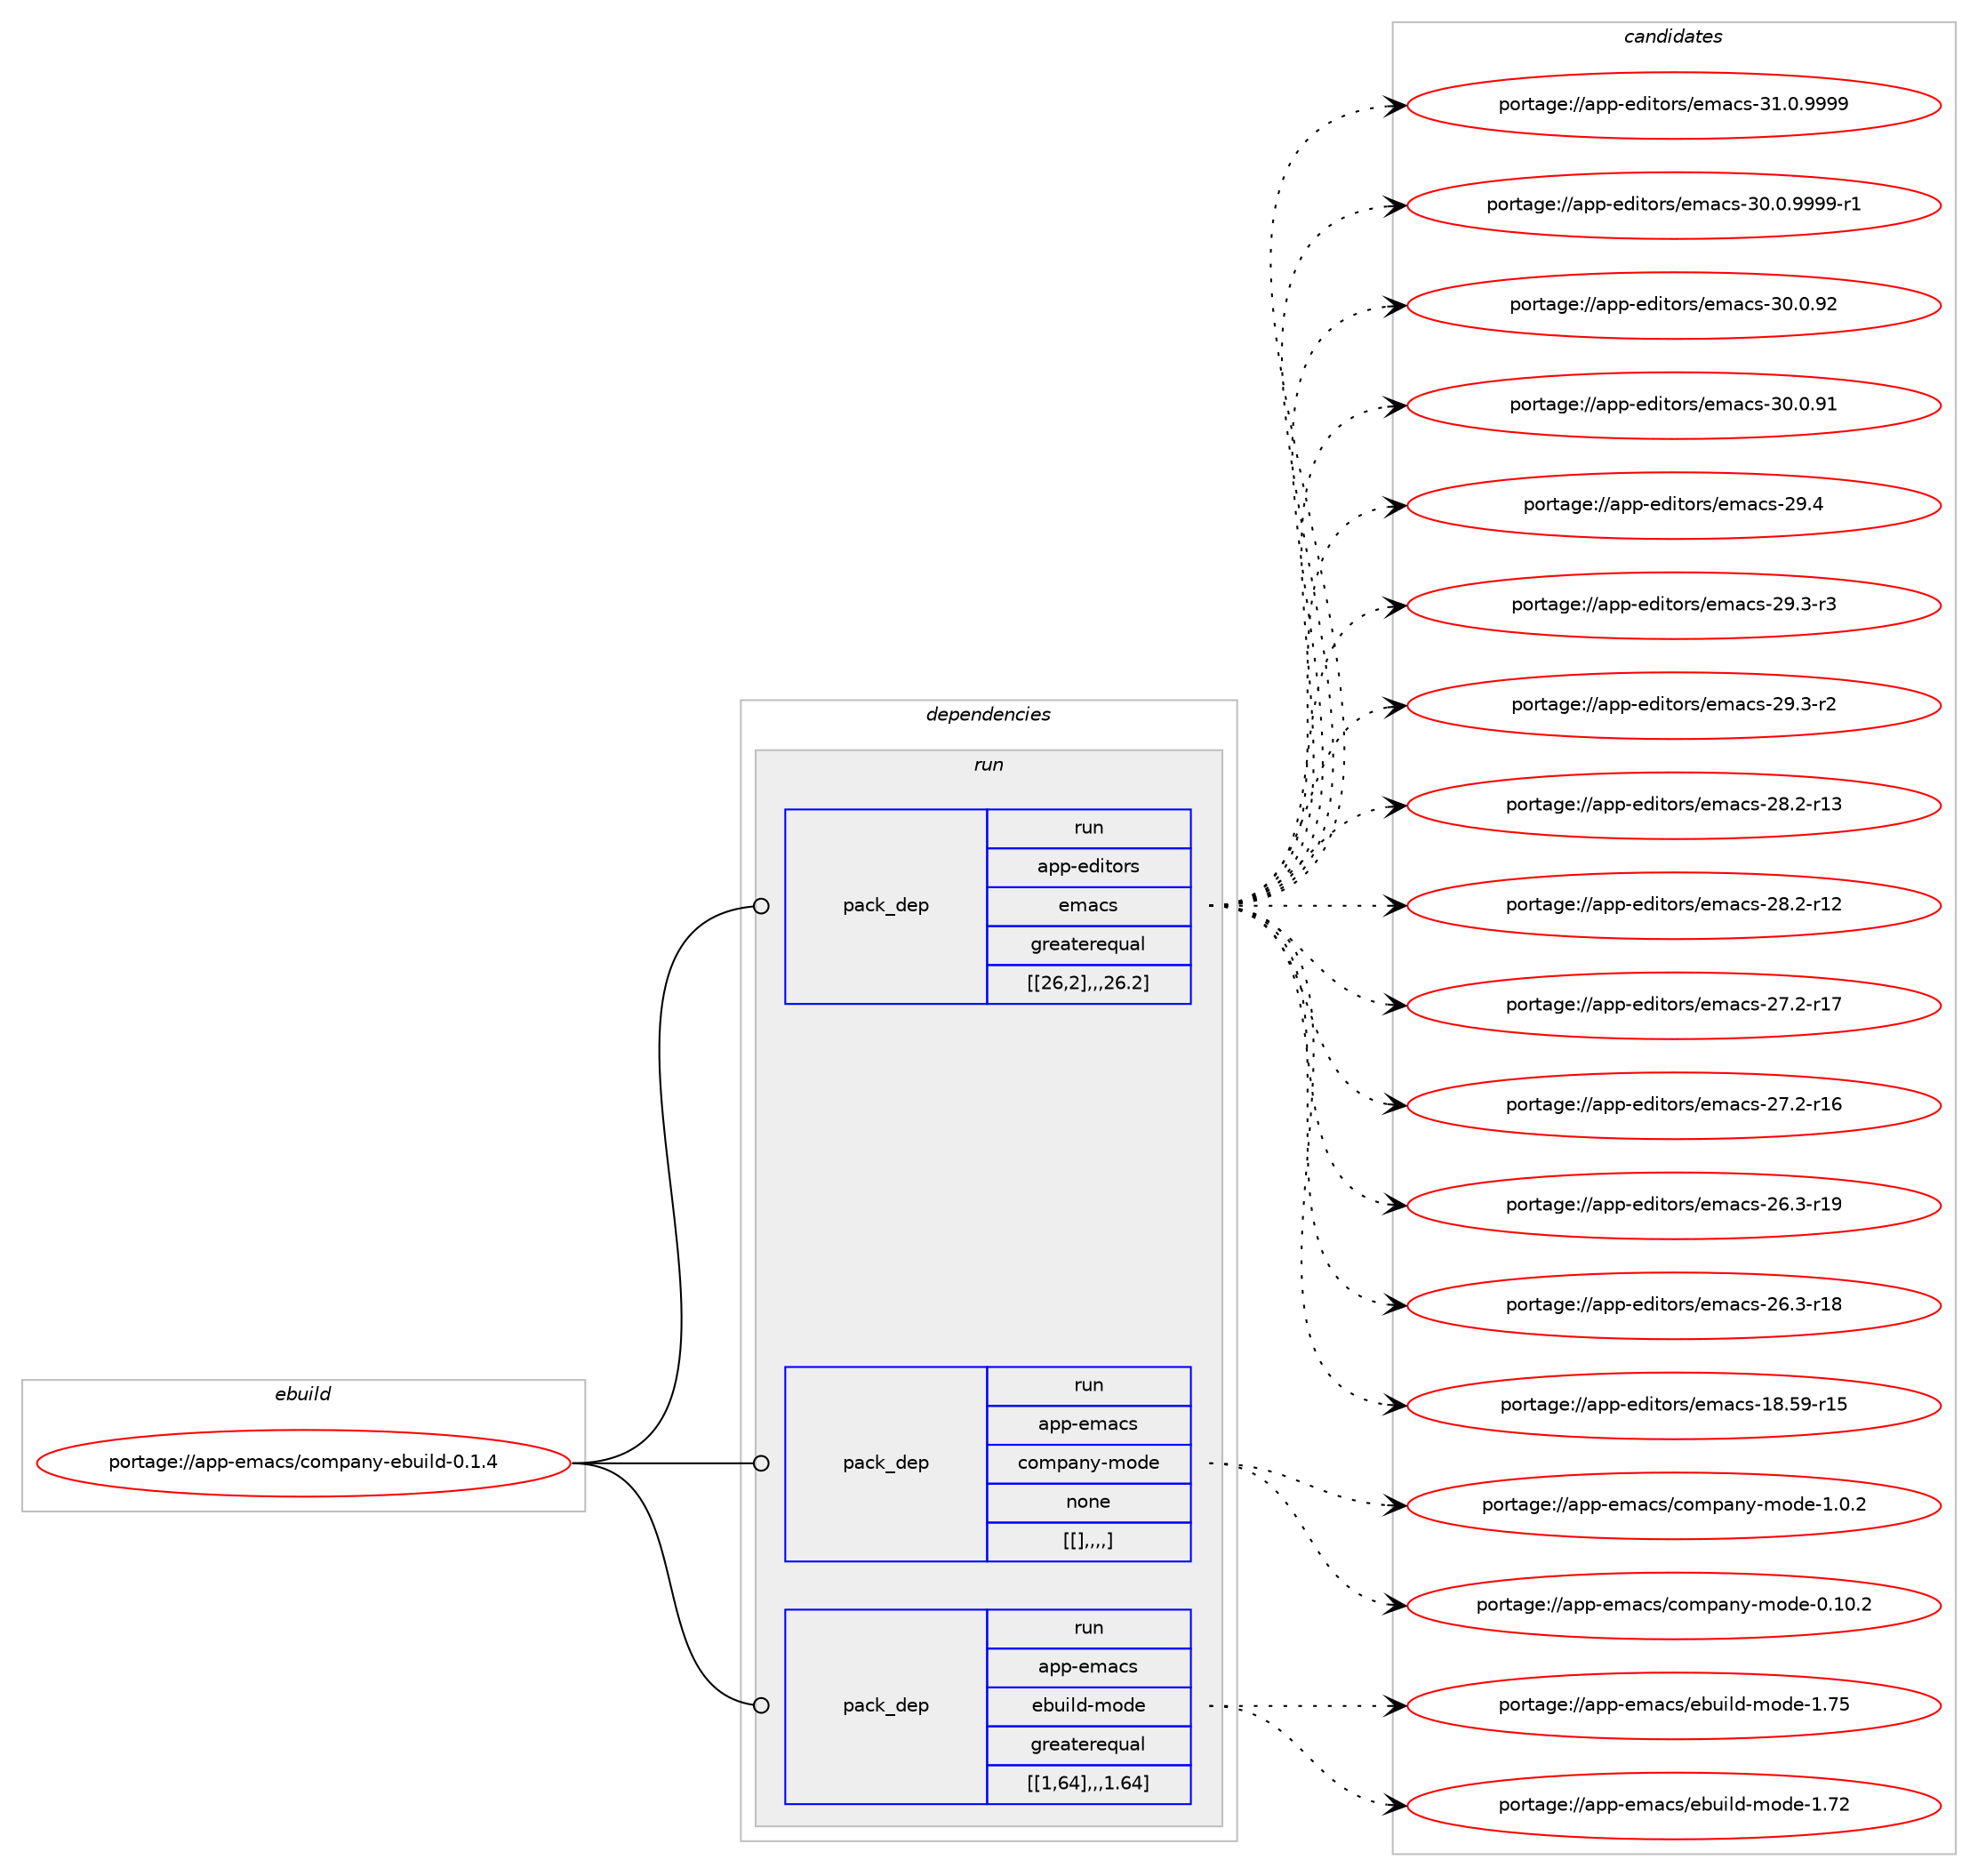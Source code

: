 digraph prolog {

# *************
# Graph options
# *************

newrank=true;
concentrate=true;
compound=true;
graph [rankdir=LR,fontname=Helvetica,fontsize=10,ranksep=1.5];#, ranksep=2.5, nodesep=0.2];
edge  [arrowhead=vee];
node  [fontname=Helvetica,fontsize=10];

# **********
# The ebuild
# **********

subgraph cluster_leftcol {
color=gray;
label=<<i>ebuild</i>>;
id [label="portage://app-emacs/company-ebuild-0.1.4", color=red, width=4, href="../app-emacs/company-ebuild-0.1.4.svg"];
}

# ****************
# The dependencies
# ****************

subgraph cluster_midcol {
color=gray;
label=<<i>dependencies</i>>;
subgraph cluster_compile {
fillcolor="#eeeeee";
style=filled;
label=<<i>compile</i>>;
}
subgraph cluster_compileandrun {
fillcolor="#eeeeee";
style=filled;
label=<<i>compile and run</i>>;
}
subgraph cluster_run {
fillcolor="#eeeeee";
style=filled;
label=<<i>run</i>>;
subgraph pack14993 {
dependency20794 [label=<<TABLE BORDER="0" CELLBORDER="1" CELLSPACING="0" CELLPADDING="4" WIDTH="220"><TR><TD ROWSPAN="6" CELLPADDING="30">pack_dep</TD></TR><TR><TD WIDTH="110">run</TD></TR><TR><TD>app-editors</TD></TR><TR><TD>emacs</TD></TR><TR><TD>greaterequal</TD></TR><TR><TD>[[26,2],,,26.2]</TD></TR></TABLE>>, shape=none, color=blue];
}
id:e -> dependency20794:w [weight=20,style="solid",arrowhead="odot"];
subgraph pack15013 {
dependency20799 [label=<<TABLE BORDER="0" CELLBORDER="1" CELLSPACING="0" CELLPADDING="4" WIDTH="220"><TR><TD ROWSPAN="6" CELLPADDING="30">pack_dep</TD></TR><TR><TD WIDTH="110">run</TD></TR><TR><TD>app-emacs</TD></TR><TR><TD>company-mode</TD></TR><TR><TD>none</TD></TR><TR><TD>[[],,,,]</TD></TR></TABLE>>, shape=none, color=blue];
}
id:e -> dependency20799:w [weight=20,style="solid",arrowhead="odot"];
subgraph pack15024 {
dependency20875 [label=<<TABLE BORDER="0" CELLBORDER="1" CELLSPACING="0" CELLPADDING="4" WIDTH="220"><TR><TD ROWSPAN="6" CELLPADDING="30">pack_dep</TD></TR><TR><TD WIDTH="110">run</TD></TR><TR><TD>app-emacs</TD></TR><TR><TD>ebuild-mode</TD></TR><TR><TD>greaterequal</TD></TR><TR><TD>[[1,64],,,1.64]</TD></TR></TABLE>>, shape=none, color=blue];
}
id:e -> dependency20875:w [weight=20,style="solid",arrowhead="odot"];
}
}

# **************
# The candidates
# **************

subgraph cluster_choices {
rank=same;
color=gray;
label=<<i>candidates</i>>;

subgraph choice13349 {
color=black;
nodesep=1;
choice971121124510110010511611111411547101109979911545514946484657575757 [label="portage://app-editors/emacs-31.0.9999", color=red, width=4,href="../app-editors/emacs-31.0.9999.svg"];
choice9711211245101100105116111114115471011099799115455148464846575757574511449 [label="portage://app-editors/emacs-30.0.9999-r1", color=red, width=4,href="../app-editors/emacs-30.0.9999-r1.svg"];
choice97112112451011001051161111141154710110997991154551484648465750 [label="portage://app-editors/emacs-30.0.92", color=red, width=4,href="../app-editors/emacs-30.0.92.svg"];
choice97112112451011001051161111141154710110997991154551484648465749 [label="portage://app-editors/emacs-30.0.91", color=red, width=4,href="../app-editors/emacs-30.0.91.svg"];
choice97112112451011001051161111141154710110997991154550574652 [label="portage://app-editors/emacs-29.4", color=red, width=4,href="../app-editors/emacs-29.4.svg"];
choice971121124510110010511611111411547101109979911545505746514511451 [label="portage://app-editors/emacs-29.3-r3", color=red, width=4,href="../app-editors/emacs-29.3-r3.svg"];
choice971121124510110010511611111411547101109979911545505746514511450 [label="portage://app-editors/emacs-29.3-r2", color=red, width=4,href="../app-editors/emacs-29.3-r2.svg"];
choice97112112451011001051161111141154710110997991154550564650451144951 [label="portage://app-editors/emacs-28.2-r13", color=red, width=4,href="../app-editors/emacs-28.2-r13.svg"];
choice97112112451011001051161111141154710110997991154550564650451144950 [label="portage://app-editors/emacs-28.2-r12", color=red, width=4,href="../app-editors/emacs-28.2-r12.svg"];
choice97112112451011001051161111141154710110997991154550554650451144955 [label="portage://app-editors/emacs-27.2-r17", color=red, width=4,href="../app-editors/emacs-27.2-r17.svg"];
choice97112112451011001051161111141154710110997991154550554650451144954 [label="portage://app-editors/emacs-27.2-r16", color=red, width=4,href="../app-editors/emacs-27.2-r16.svg"];
choice97112112451011001051161111141154710110997991154550544651451144957 [label="portage://app-editors/emacs-26.3-r19", color=red, width=4,href="../app-editors/emacs-26.3-r19.svg"];
choice97112112451011001051161111141154710110997991154550544651451144956 [label="portage://app-editors/emacs-26.3-r18", color=red, width=4,href="../app-editors/emacs-26.3-r18.svg"];
choice9711211245101100105116111114115471011099799115454956465357451144953 [label="portage://app-editors/emacs-18.59-r15", color=red, width=4,href="../app-editors/emacs-18.59-r15.svg"];
dependency20794:e -> choice971121124510110010511611111411547101109979911545514946484657575757:w [style=dotted,weight="100"];
dependency20794:e -> choice9711211245101100105116111114115471011099799115455148464846575757574511449:w [style=dotted,weight="100"];
dependency20794:e -> choice97112112451011001051161111141154710110997991154551484648465750:w [style=dotted,weight="100"];
dependency20794:e -> choice97112112451011001051161111141154710110997991154551484648465749:w [style=dotted,weight="100"];
dependency20794:e -> choice97112112451011001051161111141154710110997991154550574652:w [style=dotted,weight="100"];
dependency20794:e -> choice971121124510110010511611111411547101109979911545505746514511451:w [style=dotted,weight="100"];
dependency20794:e -> choice971121124510110010511611111411547101109979911545505746514511450:w [style=dotted,weight="100"];
dependency20794:e -> choice97112112451011001051161111141154710110997991154550564650451144951:w [style=dotted,weight="100"];
dependency20794:e -> choice97112112451011001051161111141154710110997991154550564650451144950:w [style=dotted,weight="100"];
dependency20794:e -> choice97112112451011001051161111141154710110997991154550554650451144955:w [style=dotted,weight="100"];
dependency20794:e -> choice97112112451011001051161111141154710110997991154550554650451144954:w [style=dotted,weight="100"];
dependency20794:e -> choice97112112451011001051161111141154710110997991154550544651451144957:w [style=dotted,weight="100"];
dependency20794:e -> choice97112112451011001051161111141154710110997991154550544651451144956:w [style=dotted,weight="100"];
dependency20794:e -> choice9711211245101100105116111114115471011099799115454956465357451144953:w [style=dotted,weight="100"];
}
subgraph choice13362 {
color=black;
nodesep=1;
choice9711211245101109979911547991111091129711012145109111100101454946484650 [label="portage://app-emacs/company-mode-1.0.2", color=red, width=4,href="../app-emacs/company-mode-1.0.2.svg"];
choice971121124510110997991154799111109112971101214510911110010145484649484650 [label="portage://app-emacs/company-mode-0.10.2", color=red, width=4,href="../app-emacs/company-mode-0.10.2.svg"];
dependency20799:e -> choice9711211245101109979911547991111091129711012145109111100101454946484650:w [style=dotted,weight="100"];
dependency20799:e -> choice971121124510110997991154799111109112971101214510911110010145484649484650:w [style=dotted,weight="100"];
}
subgraph choice13388 {
color=black;
nodesep=1;
choice971121124510110997991154710198117105108100451091111001014549465553 [label="portage://app-emacs/ebuild-mode-1.75", color=red, width=4,href="../app-emacs/ebuild-mode-1.75.svg"];
choice971121124510110997991154710198117105108100451091111001014549465550 [label="portage://app-emacs/ebuild-mode-1.72", color=red, width=4,href="../app-emacs/ebuild-mode-1.72.svg"];
dependency20875:e -> choice971121124510110997991154710198117105108100451091111001014549465553:w [style=dotted,weight="100"];
dependency20875:e -> choice971121124510110997991154710198117105108100451091111001014549465550:w [style=dotted,weight="100"];
}
}

}
